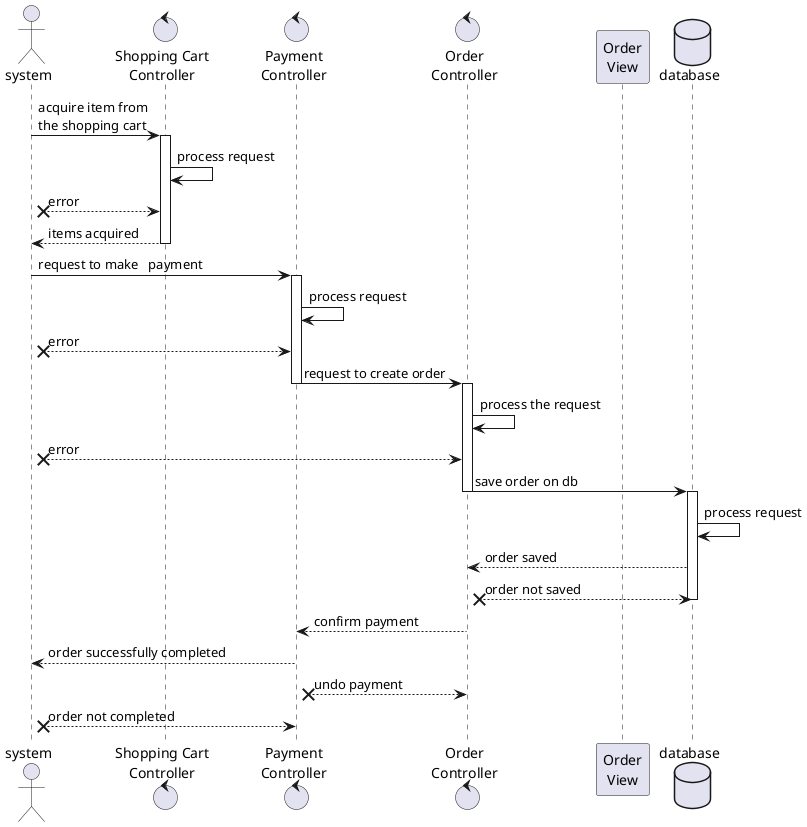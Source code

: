 @startuml orderProcessing

actor system
control "Shopping Cart\nController" as shopController
control "Payment\nController" as paymentController
control "Order\nController" as orderController
participant "Order\nView" as orderView
Database database as db

system -> shopController: acquire item from\nthe shopping cart

activate shopController
shopController -> shopController: process request
system x-- shopController: error
system <-- shopController: items acquired
deactivate shopController

system -> paymentController: request to make   payment

activate paymentController
paymentController -> paymentController: process request
system x-- paymentController: error
paymentController -> orderController: request to create order
deactivate paymentController

activate orderController
orderController -> orderController: process the request
system x-- orderController: error
orderController -> db: save order on db
deactivate orderController

activate db
db -> db : process request
orderController <-- db : order saved
orderController x-- db : order not saved
deactivate db

paymentController <-- orderController : confirm payment
system <-- paymentController : order successfully completed
paymentController x-- orderController : undo payment
system x-- paymentController : order not completed

@enduml 